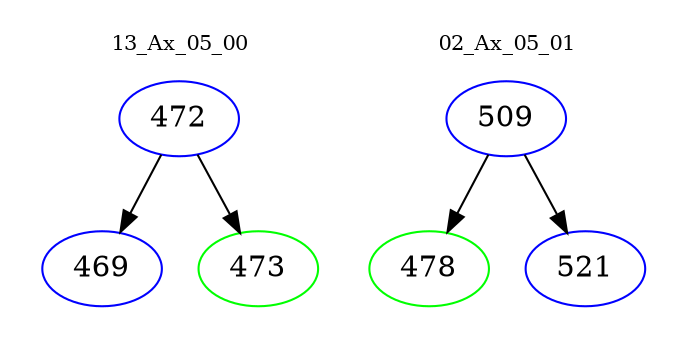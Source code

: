 digraph{
subgraph cluster_0 {
color = white
label = "13_Ax_05_00";
fontsize=10;
T0_472 [label="472", color="blue"]
T0_472 -> T0_469 [color="black"]
T0_469 [label="469", color="blue"]
T0_472 -> T0_473 [color="black"]
T0_473 [label="473", color="green"]
}
subgraph cluster_1 {
color = white
label = "02_Ax_05_01";
fontsize=10;
T1_509 [label="509", color="blue"]
T1_509 -> T1_478 [color="black"]
T1_478 [label="478", color="green"]
T1_509 -> T1_521 [color="black"]
T1_521 [label="521", color="blue"]
}
}
